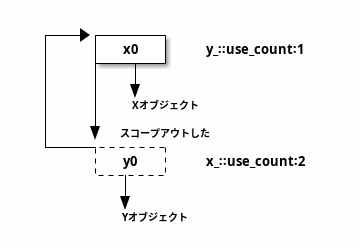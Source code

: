 @startditaa
  
  +--->+------+
  |    |  x0  | y_꞉꞉use_count꞉1
  |    +---+--+
  |    |   |
  |    |   V
  |    |   Xオブジェクト 
  |    |
  |    V  スコープアウトした
  +----+-=----+ 
       |  y0  | x_꞉꞉use_count꞉2 
       +--+---+
          |
          V
          Yオブジェクト

@endditaa



